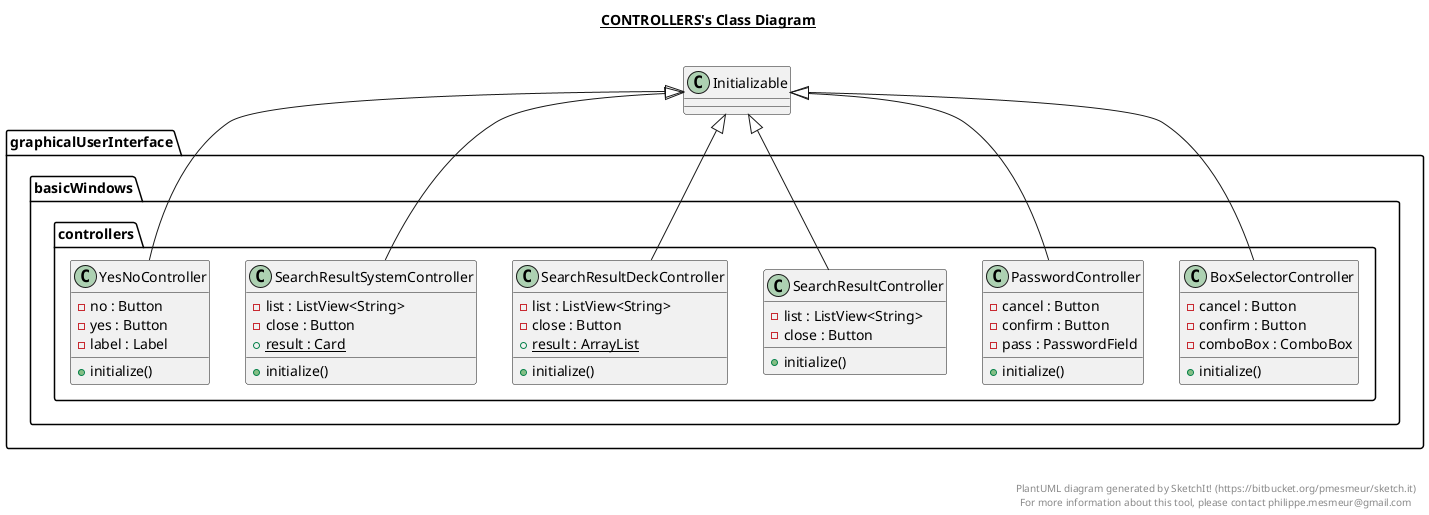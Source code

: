@startuml

title __CONTROLLERS's Class Diagram__\n

  package graphicalUserInterface {
    package graphicalUserInterface.basicWindows {
      package graphicalUserInterface.basicWindows.controllers {
        class BoxSelectorController {
            - cancel : Button
            - confirm : Button
            - comboBox : ComboBox
            + initialize()
        }
      }
    }
  }
  

  package graphicalUserInterface {
    package graphicalUserInterface.basicWindows {
      package graphicalUserInterface.basicWindows.controllers {
        class PasswordController {
            - cancel : Button
            - confirm : Button
            - pass : PasswordField
            + initialize()
        }
      }
    }
  }
  

  package graphicalUserInterface {
    package graphicalUserInterface.basicWindows {
      package graphicalUserInterface.basicWindows.controllers {
        class SearchResultController {
            - list : ListView<String>
            - close : Button
            + initialize()
        }
      }
    }
  }
  

  package graphicalUserInterface {
    package graphicalUserInterface.basicWindows {
      package graphicalUserInterface.basicWindows.controllers {
        class SearchResultDeckController {
            - list : ListView<String>
            - close : Button
            {static} + result : ArrayList
            + initialize()
        }
      }
    }
  }
  

  package graphicalUserInterface {
    package graphicalUserInterface.basicWindows {
      package graphicalUserInterface.basicWindows.controllers {
        class SearchResultSystemController {
            - list : ListView<String>
            - close : Button
            {static} + result : Card
            + initialize()
        }
      }
    }
  }
  

  package graphicalUserInterface {
    package graphicalUserInterface.basicWindows {
      package graphicalUserInterface.basicWindows.controllers {
        class YesNoController {
            - no : Button
            - yes : Button
            - label : Label
            + initialize()
        }
      }
    }
  }
  

  BoxSelectorController -up-|> Initializable
  PasswordController -up-|> Initializable
  SearchResultController -up-|> Initializable
  SearchResultDeckController -up-|> Initializable
  SearchResultSystemController -up-|> Initializable
  YesNoController -up-|> Initializable


right footer


PlantUML diagram generated by SketchIt! (https://bitbucket.org/pmesmeur/sketch.it)
For more information about this tool, please contact philippe.mesmeur@gmail.com
endfooter

@enduml
